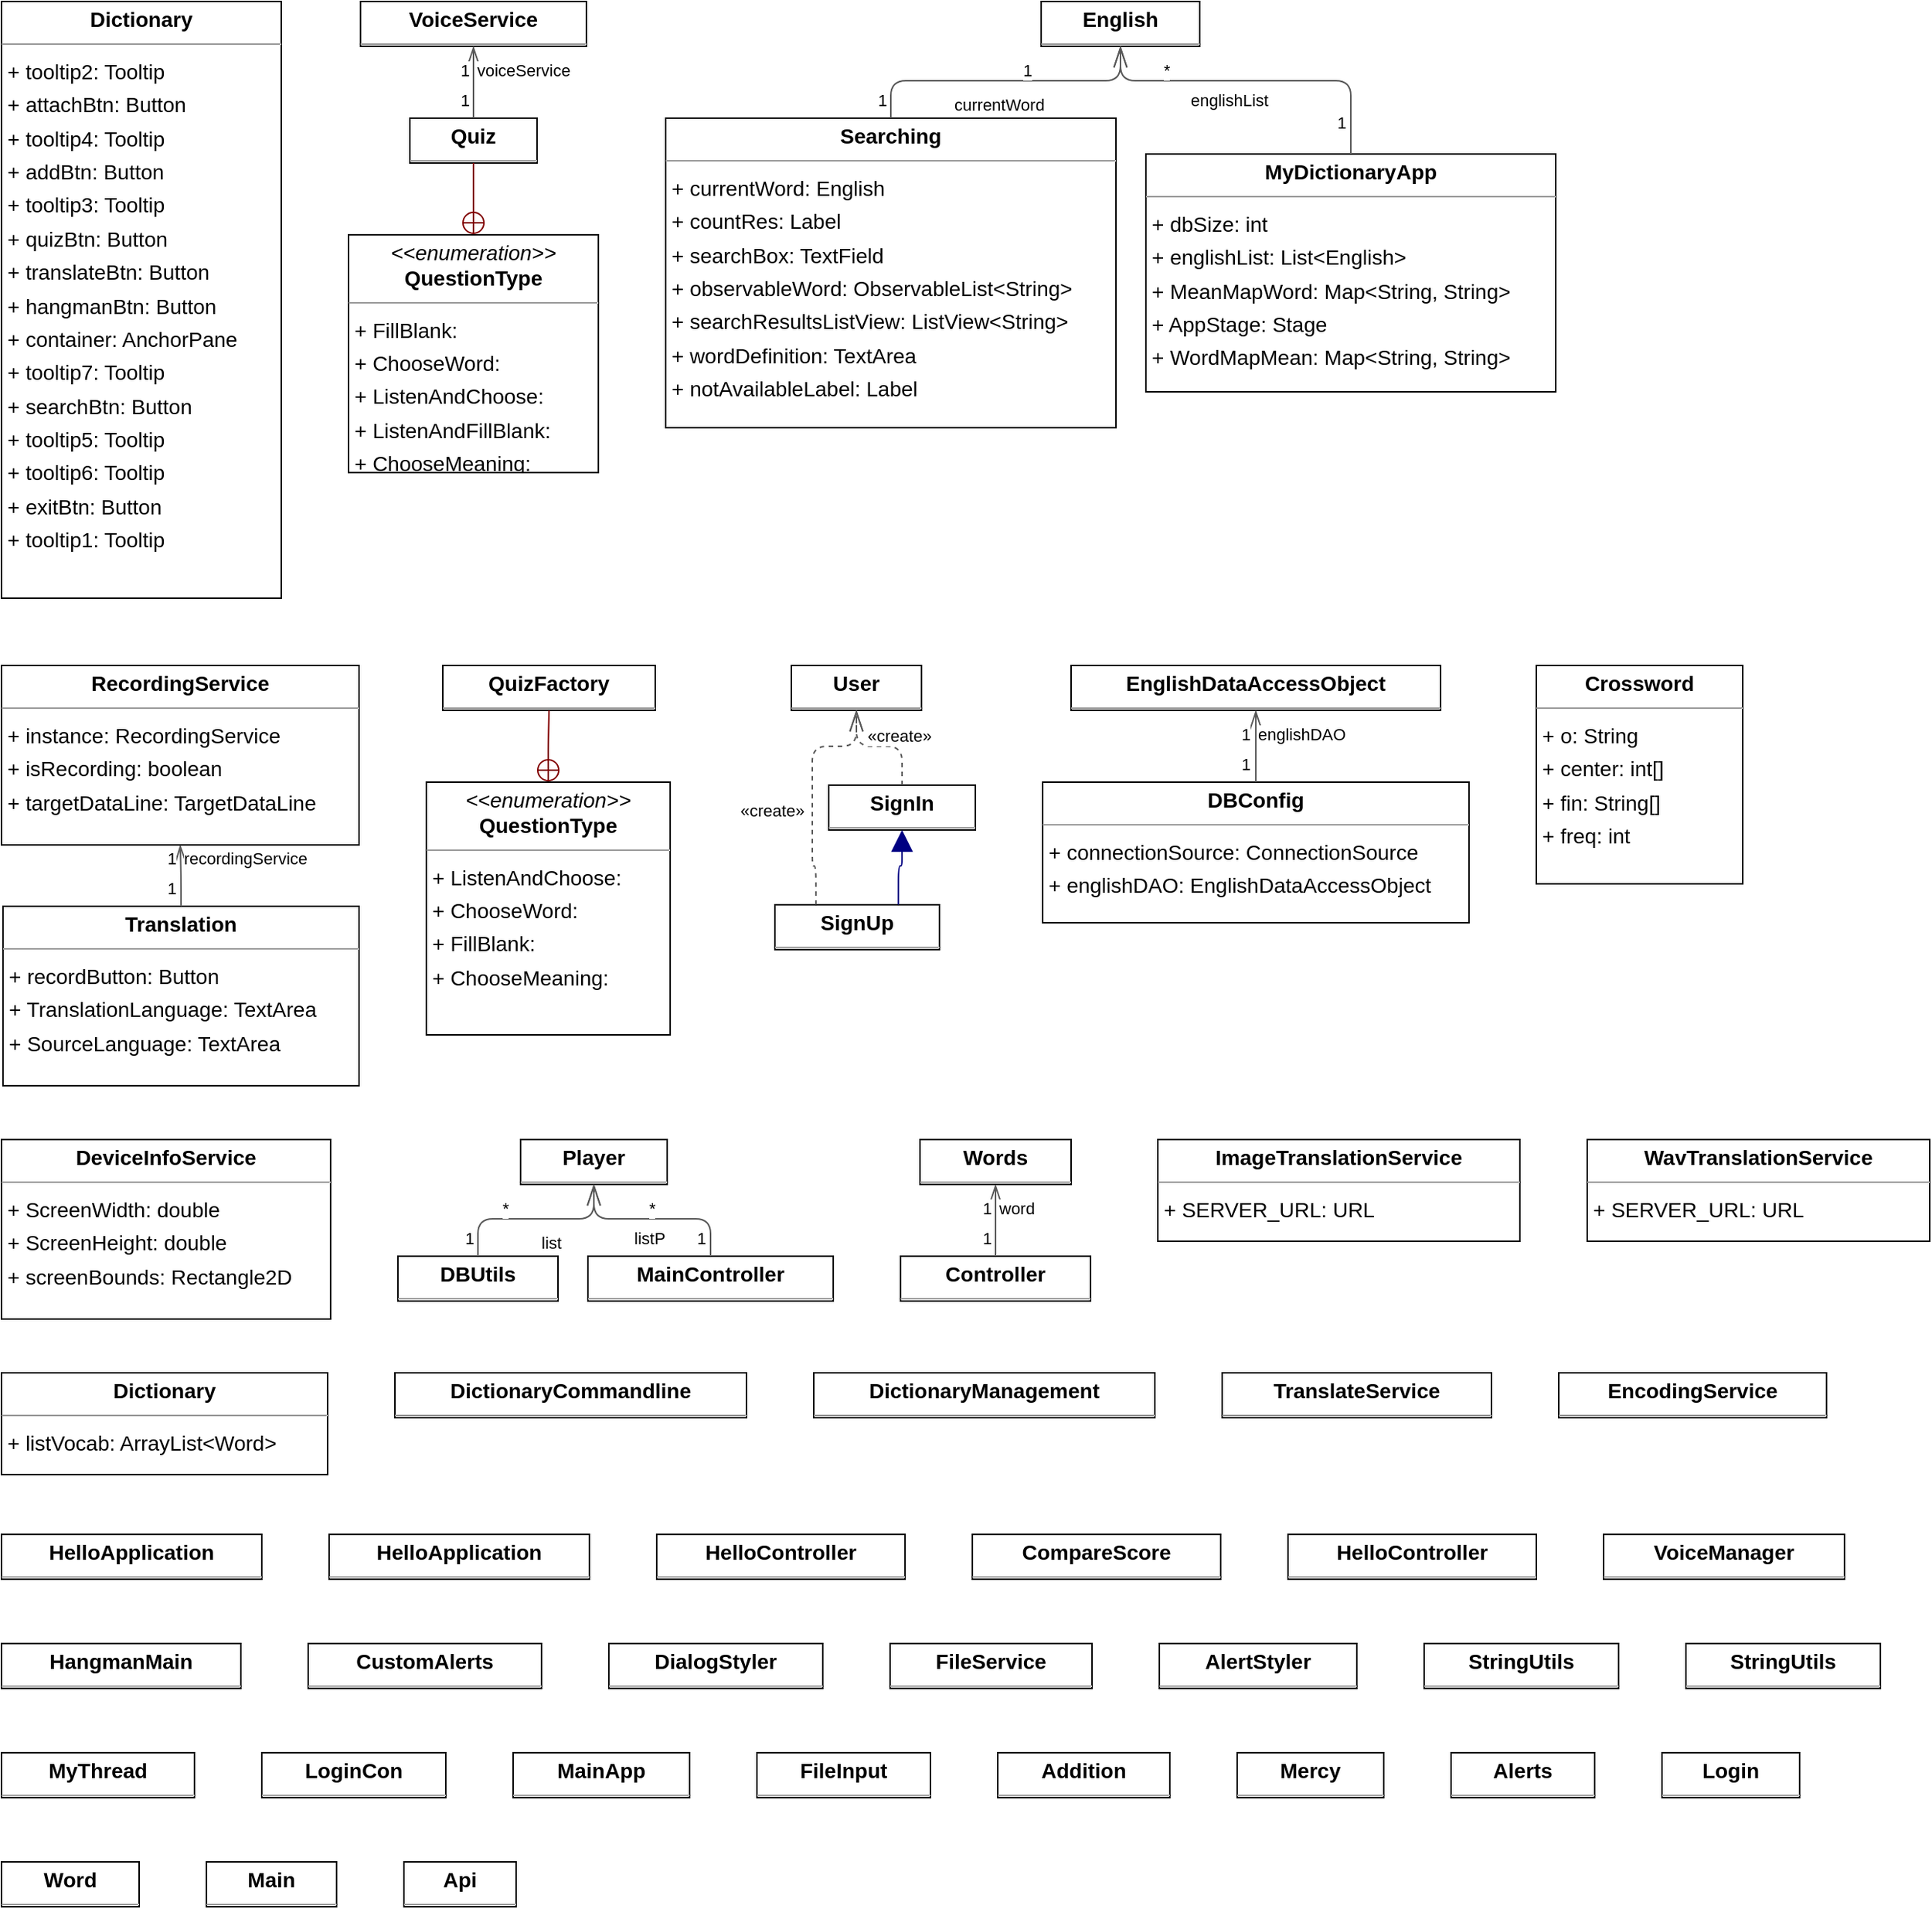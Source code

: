 <mxGraphModel dx="0" dy="0" grid="1" gridSize="10" guides="1" tooltips="1" connect="1" arrows="1" fold="1" page="0" pageScale="1" background="none" math="0" shadow="0">
  <root>
    <mxCell id="0" />
    <mxCell id="1" parent="0" />
    <mxCell id="node48" parent="1" vertex="1" value="&lt;p style=&quot;margin:0px;margin-top:4px;text-align:center;&quot;&gt;&lt;b&gt;Addition&lt;/b&gt;&lt;/p&gt;&lt;hr size=&quot;1&quot;/&gt;" style="verticalAlign=top;align=left;overflow=fill;fontSize=14;fontFamily=Helvetica;html=1;rounded=0;shadow=0;comic=0;labelBackgroundColor=none;strokeWidth=1;">
      <mxGeometry x="542" y="925" width="115" height="30" as="geometry" />
    </mxCell>
    <mxCell id="node6" parent="1" vertex="1" value="&lt;p style=&quot;margin:0px;margin-top:4px;text-align:center;&quot;&gt;&lt;b&gt;AlertStyler&lt;/b&gt;&lt;/p&gt;&lt;hr size=&quot;1&quot;/&gt;" style="verticalAlign=top;align=left;overflow=fill;fontSize=14;fontFamily=Helvetica;html=1;rounded=0;shadow=0;comic=0;labelBackgroundColor=none;strokeWidth=1;">
      <mxGeometry x="650" y="852" width="132" height="30" as="geometry" />
    </mxCell>
    <mxCell id="node15" parent="1" vertex="1" value="&lt;p style=&quot;margin:0px;margin-top:4px;text-align:center;&quot;&gt;&lt;b&gt;Alerts&lt;/b&gt;&lt;/p&gt;&lt;hr size=&quot;1&quot;/&gt;" style="verticalAlign=top;align=left;overflow=fill;fontSize=14;fontFamily=Helvetica;html=1;rounded=0;shadow=0;comic=0;labelBackgroundColor=none;strokeWidth=1;">
      <mxGeometry x="845" y="925" width="96" height="30" as="geometry" />
    </mxCell>
    <mxCell id="node16" parent="1" vertex="1" value="&lt;p style=&quot;margin:0px;margin-top:4px;text-align:center;&quot;&gt;&lt;b&gt;Api&lt;/b&gt;&lt;/p&gt;&lt;hr size=&quot;1&quot;/&gt;" style="verticalAlign=top;align=left;overflow=fill;fontSize=14;fontFamily=Helvetica;html=1;rounded=0;shadow=0;comic=0;labelBackgroundColor=none;strokeWidth=1;">
      <mxGeometry x="145" y="998" width="75" height="30" as="geometry" />
    </mxCell>
    <mxCell id="node9" parent="1" vertex="1" value="&lt;p style=&quot;margin:0px;margin-top:4px;text-align:center;&quot;&gt;&lt;b&gt;CompareScore&lt;/b&gt;&lt;/p&gt;&lt;hr size=&quot;1&quot;/&gt;" style="verticalAlign=top;align=left;overflow=fill;fontSize=14;fontFamily=Helvetica;html=1;rounded=0;shadow=0;comic=0;labelBackgroundColor=none;strokeWidth=1;">
      <mxGeometry x="525" y="779" width="166" height="30" as="geometry" />
    </mxCell>
    <mxCell id="node39" parent="1" vertex="1" value="&lt;p style=&quot;margin:0px;margin-top:4px;text-align:center;&quot;&gt;&lt;b&gt;Controller&lt;/b&gt;&lt;/p&gt;&lt;hr size=&quot;1&quot;/&gt;" style="verticalAlign=top;align=left;overflow=fill;fontSize=14;fontFamily=Helvetica;html=1;rounded=0;shadow=0;comic=0;labelBackgroundColor=none;strokeWidth=1;">
      <mxGeometry x="477" y="593" width="127" height="30" as="geometry" />
    </mxCell>
    <mxCell id="node41" parent="1" vertex="1" value="&lt;p style=&quot;margin:0px;margin-top:4px;text-align:center;&quot;&gt;&lt;b&gt;Crossword&lt;/b&gt;&lt;/p&gt;&lt;hr size=&quot;1&quot;/&gt;&lt;p style=&quot;margin:0 0 0 4px;line-height:1.6;&quot;&gt;+ o: String&lt;br/&gt;+ center: int[]&lt;br/&gt;+ fin: String[]&lt;br/&gt;+ freq: int&lt;/p&gt;" style="verticalAlign=top;align=left;overflow=fill;fontSize=14;fontFamily=Helvetica;html=1;rounded=0;shadow=0;comic=0;labelBackgroundColor=none;strokeWidth=1;">
      <mxGeometry x="902" y="198" width="138" height="146" as="geometry" />
    </mxCell>
    <mxCell id="node11" parent="1" vertex="1" value="&lt;p style=&quot;margin:0px;margin-top:4px;text-align:center;&quot;&gt;&lt;b&gt;CustomAlerts&lt;/b&gt;&lt;/p&gt;&lt;hr size=&quot;1&quot;/&gt;" style="verticalAlign=top;align=left;overflow=fill;fontSize=14;fontFamily=Helvetica;html=1;rounded=0;shadow=0;comic=0;labelBackgroundColor=none;strokeWidth=1;">
      <mxGeometry x="81" y="852" width="156" height="30" as="geometry" />
    </mxCell>
    <mxCell id="node50" parent="1" vertex="1" value="&lt;p style=&quot;margin:0px;margin-top:4px;text-align:center;&quot;&gt;&lt;b&gt;DBConfig&lt;/b&gt;&lt;/p&gt;&lt;hr size=&quot;1&quot;/&gt;&lt;p style=&quot;margin:0 0 0 4px;line-height:1.6;&quot;&gt;+ connectionSource: ConnectionSource&lt;br/&gt;+ englishDAO: EnglishDataAccessObject&lt;/p&gt;" style="verticalAlign=top;align=left;overflow=fill;fontSize=14;fontFamily=Helvetica;html=1;rounded=0;shadow=0;comic=0;labelBackgroundColor=none;strokeWidth=1;">
      <mxGeometry x="572" y="276" width="285" height="94" as="geometry" />
    </mxCell>
    <mxCell id="node35" parent="1" vertex="1" value="&lt;p style=&quot;margin:0px;margin-top:4px;text-align:center;&quot;&gt;&lt;b&gt;DBUtils&lt;/b&gt;&lt;/p&gt;&lt;hr size=&quot;1&quot;/&gt;" style="verticalAlign=top;align=left;overflow=fill;fontSize=14;fontFamily=Helvetica;html=1;rounded=0;shadow=0;comic=0;labelBackgroundColor=none;strokeWidth=1;">
      <mxGeometry x="141" y="593" width="107" height="30" as="geometry" />
    </mxCell>
    <mxCell id="node14" parent="1" vertex="1" value="&lt;p style=&quot;margin:0px;margin-top:4px;text-align:center;&quot;&gt;&lt;b&gt;DeviceInfoService&lt;/b&gt;&lt;/p&gt;&lt;hr size=&quot;1&quot;/&gt;&lt;p style=&quot;margin:0 0 0 4px;line-height:1.6;&quot;&gt;+ ScreenWidth: double&lt;br/&gt;+ ScreenHeight: double&lt;br/&gt;+ screenBounds: Rectangle2D&lt;/p&gt;" style="verticalAlign=top;align=left;overflow=fill;fontSize=14;fontFamily=Helvetica;html=1;rounded=0;shadow=0;comic=0;labelBackgroundColor=none;strokeWidth=1;">
      <mxGeometry x="-124" y="515" width="220" height="120" as="geometry" />
    </mxCell>
    <mxCell id="node43" parent="1" vertex="1" value="&lt;p style=&quot;margin:0px;margin-top:4px;text-align:center;&quot;&gt;&lt;b&gt;DialogStyler&lt;/b&gt;&lt;/p&gt;&lt;hr size=&quot;1&quot;/&gt;" style="verticalAlign=top;align=left;overflow=fill;fontSize=14;fontFamily=Helvetica;html=1;rounded=0;shadow=0;comic=0;labelBackgroundColor=none;strokeWidth=1;">
      <mxGeometry x="282" y="852" width="143" height="30" as="geometry" />
    </mxCell>
    <mxCell id="node18" parent="1" vertex="1" value="&lt;p style=&quot;margin:0px;margin-top:4px;text-align:center;&quot;&gt;&lt;b&gt;Dictionary&lt;/b&gt;&lt;/p&gt;&lt;hr size=&quot;1&quot;/&gt;&lt;p style=&quot;margin:0 0 0 4px;line-height:1.6;&quot;&gt;+ tooltip2: Tooltip&lt;br/&gt;+ attachBtn: Button&lt;br/&gt;+ tooltip4: Tooltip&lt;br/&gt;+ addBtn: Button&lt;br/&gt;+ tooltip3: Tooltip&lt;br/&gt;+ quizBtn: Button&lt;br/&gt;+ translateBtn: Button&lt;br/&gt;+ hangmanBtn: Button&lt;br/&gt;+ container: AnchorPane&lt;br/&gt;+ tooltip7: Tooltip&lt;br/&gt;+ searchBtn: Button&lt;br/&gt;+ tooltip5: Tooltip&lt;br/&gt;+ tooltip6: Tooltip&lt;br/&gt;+ exitBtn: Button&lt;br/&gt;+ tooltip1: Tooltip&lt;/p&gt;" style="verticalAlign=top;align=left;overflow=fill;fontSize=14;fontFamily=Helvetica;html=1;rounded=0;shadow=0;comic=0;labelBackgroundColor=none;strokeWidth=1;">
      <mxGeometry x="-124" y="-246" width="187" height="399" as="geometry" />
    </mxCell>
    <mxCell id="node45" parent="1" vertex="1" value="&lt;p style=&quot;margin:0px;margin-top:4px;text-align:center;&quot;&gt;&lt;b&gt;Dictionary&lt;/b&gt;&lt;/p&gt;&lt;hr size=&quot;1&quot;/&gt;&lt;p style=&quot;margin:0 0 0 4px;line-height:1.6;&quot;&gt;+ listVocab: ArrayList&amp;lt;Word&amp;gt;&lt;/p&gt;" style="verticalAlign=top;align=left;overflow=fill;fontSize=14;fontFamily=Helvetica;html=1;rounded=0;shadow=0;comic=0;labelBackgroundColor=none;strokeWidth=1;">
      <mxGeometry x="-124" y="671" width="218" height="68" as="geometry" />
    </mxCell>
    <mxCell id="node37" parent="1" vertex="1" value="&lt;p style=&quot;margin:0px;margin-top:4px;text-align:center;&quot;&gt;&lt;b&gt;DictionaryCommandline&lt;/b&gt;&lt;/p&gt;&lt;hr size=&quot;1&quot;/&gt;" style="verticalAlign=top;align=left;overflow=fill;fontSize=14;fontFamily=Helvetica;html=1;rounded=0;shadow=0;comic=0;labelBackgroundColor=none;strokeWidth=1;">
      <mxGeometry x="139" y="671" width="235" height="30" as="geometry" />
    </mxCell>
    <mxCell id="node47" parent="1" vertex="1" value="&lt;p style=&quot;margin:0px;margin-top:4px;text-align:center;&quot;&gt;&lt;b&gt;DictionaryManagement&lt;/b&gt;&lt;/p&gt;&lt;hr size=&quot;1&quot;/&gt;" style="verticalAlign=top;align=left;overflow=fill;fontSize=14;fontFamily=Helvetica;html=1;rounded=0;shadow=0;comic=0;labelBackgroundColor=none;strokeWidth=1;">
      <mxGeometry x="419" y="671" width="228" height="30" as="geometry" />
    </mxCell>
    <mxCell id="node34" parent="1" vertex="1" value="&lt;p style=&quot;margin:0px;margin-top:4px;text-align:center;&quot;&gt;&lt;b&gt;EncodingService&lt;/b&gt;&lt;/p&gt;&lt;hr size=&quot;1&quot;/&gt;" style="verticalAlign=top;align=left;overflow=fill;fontSize=14;fontFamily=Helvetica;html=1;rounded=0;shadow=0;comic=0;labelBackgroundColor=none;strokeWidth=1;">
      <mxGeometry x="917" y="671" width="179" height="30" as="geometry" />
    </mxCell>
    <mxCell id="node10" parent="1" vertex="1" value="&lt;p style=&quot;margin:0px;margin-top:4px;text-align:center;&quot;&gt;&lt;b&gt;English&lt;/b&gt;&lt;/p&gt;&lt;hr size=&quot;1&quot;/&gt;" style="verticalAlign=top;align=left;overflow=fill;fontSize=14;fontFamily=Helvetica;html=1;rounded=0;shadow=0;comic=0;labelBackgroundColor=none;strokeWidth=1;">
      <mxGeometry x="571" y="-246" width="106" height="30" as="geometry" />
    </mxCell>
    <mxCell id="node44" parent="1" vertex="1" value="&lt;p style=&quot;margin:0px;margin-top:4px;text-align:center;&quot;&gt;&lt;b&gt;EnglishDataAccessObject&lt;/b&gt;&lt;/p&gt;&lt;hr size=&quot;1&quot;/&gt;" style="verticalAlign=top;align=left;overflow=fill;fontSize=14;fontFamily=Helvetica;html=1;rounded=0;shadow=0;comic=0;labelBackgroundColor=none;strokeWidth=1;">
      <mxGeometry x="591" y="198" width="247" height="30" as="geometry" />
    </mxCell>
    <mxCell id="node13" parent="1" vertex="1" value="&lt;p style=&quot;margin:0px;margin-top:4px;text-align:center;&quot;&gt;&lt;b&gt;FileInput&lt;/b&gt;&lt;/p&gt;&lt;hr size=&quot;1&quot;/&gt;" style="verticalAlign=top;align=left;overflow=fill;fontSize=14;fontFamily=Helvetica;html=1;rounded=0;shadow=0;comic=0;labelBackgroundColor=none;strokeWidth=1;">
      <mxGeometry x="381" y="925" width="116" height="30" as="geometry" />
    </mxCell>
    <mxCell id="node29" parent="1" vertex="1" value="&lt;p style=&quot;margin:0px;margin-top:4px;text-align:center;&quot;&gt;&lt;b&gt;FileService&lt;/b&gt;&lt;/p&gt;&lt;hr size=&quot;1&quot;/&gt;" style="verticalAlign=top;align=left;overflow=fill;fontSize=14;fontFamily=Helvetica;html=1;rounded=0;shadow=0;comic=0;labelBackgroundColor=none;strokeWidth=1;">
      <mxGeometry x="470" y="852" width="135" height="30" as="geometry" />
    </mxCell>
    <mxCell id="node24" parent="1" vertex="1" value="&lt;p style=&quot;margin:0px;margin-top:4px;text-align:center;&quot;&gt;&lt;b&gt;HangmanMain&lt;/b&gt;&lt;/p&gt;&lt;hr size=&quot;1&quot;/&gt;" style="verticalAlign=top;align=left;overflow=fill;fontSize=14;fontFamily=Helvetica;html=1;rounded=0;shadow=0;comic=0;labelBackgroundColor=none;strokeWidth=1;">
      <mxGeometry x="-124" y="852" width="160" height="30" as="geometry" />
    </mxCell>
    <mxCell id="node1" parent="1" vertex="1" value="&lt;p style=&quot;margin:0px;margin-top:4px;text-align:center;&quot;&gt;&lt;b&gt;HelloApplication&lt;/b&gt;&lt;/p&gt;&lt;hr size=&quot;1&quot;/&gt;" style="verticalAlign=top;align=left;overflow=fill;fontSize=14;fontFamily=Helvetica;html=1;rounded=0;shadow=0;comic=0;labelBackgroundColor=none;strokeWidth=1;">
      <mxGeometry x="-124" y="779" width="174" height="30" as="geometry" />
    </mxCell>
    <mxCell id="node26" parent="1" vertex="1" value="&lt;p style=&quot;margin:0px;margin-top:4px;text-align:center;&quot;&gt;&lt;b&gt;HelloApplication&lt;/b&gt;&lt;/p&gt;&lt;hr size=&quot;1&quot;/&gt;" style="verticalAlign=top;align=left;overflow=fill;fontSize=14;fontFamily=Helvetica;html=1;rounded=0;shadow=0;comic=0;labelBackgroundColor=none;strokeWidth=1;">
      <mxGeometry x="95" y="779" width="174" height="30" as="geometry" />
    </mxCell>
    <mxCell id="node7" parent="1" vertex="1" value="&lt;p style=&quot;margin:0px;margin-top:4px;text-align:center;&quot;&gt;&lt;b&gt;HelloController&lt;/b&gt;&lt;/p&gt;&lt;hr size=&quot;1&quot;/&gt;" style="verticalAlign=top;align=left;overflow=fill;fontSize=14;fontFamily=Helvetica;html=1;rounded=0;shadow=0;comic=0;labelBackgroundColor=none;strokeWidth=1;">
      <mxGeometry x="314" y="779" width="166" height="30" as="geometry" />
    </mxCell>
    <mxCell id="node27" parent="1" vertex="1" value="&lt;p style=&quot;margin:0px;margin-top:4px;text-align:center;&quot;&gt;&lt;b&gt;HelloController&lt;/b&gt;&lt;/p&gt;&lt;hr size=&quot;1&quot;/&gt;" style="verticalAlign=top;align=left;overflow=fill;fontSize=14;fontFamily=Helvetica;html=1;rounded=0;shadow=0;comic=0;labelBackgroundColor=none;strokeWidth=1;">
      <mxGeometry x="736" y="779" width="166" height="30" as="geometry" />
    </mxCell>
    <mxCell id="node38" parent="1" vertex="1" value="&lt;p style=&quot;margin:0px;margin-top:4px;text-align:center;&quot;&gt;&lt;b&gt;ImageTranslationService&lt;/b&gt;&lt;/p&gt;&lt;hr size=&quot;1&quot;/&gt;&lt;p style=&quot;margin:0 0 0 4px;line-height:1.6;&quot;&gt;+ SERVER_URL: URL&lt;/p&gt;" style="verticalAlign=top;align=left;overflow=fill;fontSize=14;fontFamily=Helvetica;html=1;rounded=0;shadow=0;comic=0;labelBackgroundColor=none;strokeWidth=1;">
      <mxGeometry x="649" y="515" width="242" height="68" as="geometry" />
    </mxCell>
    <mxCell id="node0" parent="1" vertex="1" value="&lt;p style=&quot;margin:0px;margin-top:4px;text-align:center;&quot;&gt;&lt;b&gt;Login&lt;/b&gt;&lt;/p&gt;&lt;hr size=&quot;1&quot;/&gt;" style="verticalAlign=top;align=left;overflow=fill;fontSize=14;fontFamily=Helvetica;html=1;rounded=0;shadow=0;comic=0;labelBackgroundColor=none;strokeWidth=1;">
      <mxGeometry x="986" y="925" width="92" height="30" as="geometry" />
    </mxCell>
    <mxCell id="node40" parent="1" vertex="1" value="&lt;p style=&quot;margin:0px;margin-top:4px;text-align:center;&quot;&gt;&lt;b&gt;LoginCon&lt;/b&gt;&lt;/p&gt;&lt;hr size=&quot;1&quot;/&gt;" style="verticalAlign=top;align=left;overflow=fill;fontSize=14;fontFamily=Helvetica;html=1;rounded=0;shadow=0;comic=0;labelBackgroundColor=none;strokeWidth=1;">
      <mxGeometry x="50" y="925" width="123" height="30" as="geometry" />
    </mxCell>
    <mxCell id="node22" parent="1" vertex="1" value="&lt;p style=&quot;margin:0px;margin-top:4px;text-align:center;&quot;&gt;&lt;b&gt;Main&lt;/b&gt;&lt;/p&gt;&lt;hr size=&quot;1&quot;/&gt;" style="verticalAlign=top;align=left;overflow=fill;fontSize=14;fontFamily=Helvetica;html=1;rounded=0;shadow=0;comic=0;labelBackgroundColor=none;strokeWidth=1;">
      <mxGeometry x="13" y="998" width="87" height="30" as="geometry" />
    </mxCell>
    <mxCell id="node5" parent="1" vertex="1" value="&lt;p style=&quot;margin:0px;margin-top:4px;text-align:center;&quot;&gt;&lt;b&gt;MainApp&lt;/b&gt;&lt;/p&gt;&lt;hr size=&quot;1&quot;/&gt;" style="verticalAlign=top;align=left;overflow=fill;fontSize=14;fontFamily=Helvetica;html=1;rounded=0;shadow=0;comic=0;labelBackgroundColor=none;strokeWidth=1;">
      <mxGeometry x="218" y="925" width="118" height="30" as="geometry" />
    </mxCell>
    <mxCell id="node46" parent="1" vertex="1" value="&lt;p style=&quot;margin:0px;margin-top:4px;text-align:center;&quot;&gt;&lt;b&gt;MainController&lt;/b&gt;&lt;/p&gt;&lt;hr size=&quot;1&quot;/&gt;" style="verticalAlign=top;align=left;overflow=fill;fontSize=14;fontFamily=Helvetica;html=1;rounded=0;shadow=0;comic=0;labelBackgroundColor=none;strokeWidth=1;">
      <mxGeometry x="268" y="593" width="164" height="30" as="geometry" />
    </mxCell>
    <mxCell id="node32" parent="1" vertex="1" value="&lt;p style=&quot;margin:0px;margin-top:4px;text-align:center;&quot;&gt;&lt;b&gt;Mercy&lt;/b&gt;&lt;/p&gt;&lt;hr size=&quot;1&quot;/&gt;" style="verticalAlign=top;align=left;overflow=fill;fontSize=14;fontFamily=Helvetica;html=1;rounded=0;shadow=0;comic=0;labelBackgroundColor=none;strokeWidth=1;">
      <mxGeometry x="702" y="925" width="98" height="30" as="geometry" />
    </mxCell>
    <mxCell id="node8" parent="1" vertex="1" value="&lt;p style=&quot;margin:0px;margin-top:4px;text-align:center;&quot;&gt;&lt;b&gt;MyDictionaryApp&lt;/b&gt;&lt;/p&gt;&lt;hr size=&quot;1&quot;/&gt;&lt;p style=&quot;margin:0 0 0 4px;line-height:1.6;&quot;&gt;+ dbSize: int&lt;br/&gt;+ englishList: List&amp;lt;English&amp;gt;&lt;br/&gt;+ MeanMapWord: Map&amp;lt;String, String&amp;gt;&lt;br/&gt;+ AppStage: Stage&lt;br/&gt;+ WordMapMean: Map&amp;lt;String, String&amp;gt;&lt;/p&gt;" style="verticalAlign=top;align=left;overflow=fill;fontSize=14;fontFamily=Helvetica;html=1;rounded=0;shadow=0;comic=0;labelBackgroundColor=none;strokeWidth=1;">
      <mxGeometry x="641" y="-144" width="274" height="159" as="geometry" />
    </mxCell>
    <mxCell id="node19" parent="1" vertex="1" value="&lt;p style=&quot;margin:0px;margin-top:4px;text-align:center;&quot;&gt;&lt;b&gt;MyThread&lt;/b&gt;&lt;/p&gt;&lt;hr size=&quot;1&quot;/&gt;" style="verticalAlign=top;align=left;overflow=fill;fontSize=14;fontFamily=Helvetica;html=1;rounded=0;shadow=0;comic=0;labelBackgroundColor=none;strokeWidth=1;">
      <mxGeometry x="-124" y="925" width="129" height="30" as="geometry" />
    </mxCell>
    <mxCell id="node25" parent="1" vertex="1" value="&lt;p style=&quot;margin:0px;margin-top:4px;text-align:center;&quot;&gt;&lt;b&gt;Player&lt;/b&gt;&lt;/p&gt;&lt;hr size=&quot;1&quot;/&gt;" style="verticalAlign=top;align=left;overflow=fill;fontSize=14;fontFamily=Helvetica;html=1;rounded=0;shadow=0;comic=0;labelBackgroundColor=none;strokeWidth=1;">
      <mxGeometry x="223" y="515" width="98" height="30" as="geometry" />
    </mxCell>
    <mxCell id="node51" parent="1" vertex="1" value="&lt;p style=&quot;margin:0px;margin-top:4px;text-align:center;&quot;&gt;&lt;i&gt;&amp;lt;&amp;lt;enumeration&amp;gt;&amp;gt;&lt;/i&gt;&lt;br/&gt;&lt;b&gt;QuestionType&lt;/b&gt;&lt;/p&gt;&lt;hr size=&quot;1&quot;/&gt;&lt;p style=&quot;margin:0 0 0 4px;line-height:1.6;&quot;&gt;+ FillBlank: &lt;br/&gt;+ ChooseWord: &lt;br/&gt;+ ListenAndChoose: &lt;br/&gt;+ ListenAndFillBlank: &lt;br/&gt;+ ChooseMeaning: &lt;/p&gt;" style="verticalAlign=top;align=left;overflow=fill;fontSize=14;fontFamily=Helvetica;html=1;rounded=0;shadow=0;comic=0;labelBackgroundColor=none;strokeWidth=1;">
      <mxGeometry x="108" y="-90" width="167" height="159" as="geometry" />
    </mxCell>
    <mxCell id="node52" parent="1" vertex="1" value="&lt;p style=&quot;margin:0px;margin-top:4px;text-align:center;&quot;&gt;&lt;i&gt;&amp;lt;&amp;lt;enumeration&amp;gt;&amp;gt;&lt;/i&gt;&lt;br/&gt;&lt;b&gt;QuestionType&lt;/b&gt;&lt;/p&gt;&lt;hr size=&quot;1&quot;/&gt;&lt;p style=&quot;margin:0 0 0 4px;line-height:1.6;&quot;&gt;+ ListenAndChoose: &lt;br/&gt;+ ChooseWord: &lt;br/&gt;+ FillBlank: &lt;br/&gt;+ ChooseMeaning: &lt;/p&gt;" style="verticalAlign=top;align=left;overflow=fill;fontSize=14;fontFamily=Helvetica;html=1;rounded=0;shadow=0;comic=0;labelBackgroundColor=none;strokeWidth=1;">
      <mxGeometry x="160" y="276" width="163" height="169" as="geometry" />
    </mxCell>
    <mxCell id="node49" parent="1" vertex="1" value="&lt;p style=&quot;margin:0px;margin-top:4px;text-align:center;&quot;&gt;&lt;b&gt;Quiz&lt;/b&gt;&lt;/p&gt;&lt;hr size=&quot;1&quot;/&gt;" style="verticalAlign=top;align=left;overflow=fill;fontSize=14;fontFamily=Helvetica;html=1;rounded=0;shadow=0;comic=0;labelBackgroundColor=none;strokeWidth=1;">
      <mxGeometry x="149" y="-168" width="85" height="30" as="geometry" />
    </mxCell>
    <mxCell id="node53" parent="1" vertex="1" value="&lt;p style=&quot;margin:0px;margin-top:4px;text-align:center;&quot;&gt;&lt;b&gt;QuizFactory&lt;/b&gt;&lt;/p&gt;&lt;hr size=&quot;1&quot;/&gt;" style="verticalAlign=top;align=left;overflow=fill;fontSize=14;fontFamily=Helvetica;html=1;rounded=0;shadow=0;comic=0;labelBackgroundColor=none;strokeWidth=1;">
      <mxGeometry x="171" y="198" width="142" height="30" as="geometry" />
    </mxCell>
    <mxCell id="node3" parent="1" vertex="1" value="&lt;p style=&quot;margin:0px;margin-top:4px;text-align:center;&quot;&gt;&lt;b&gt;RecordingService&lt;/b&gt;&lt;/p&gt;&lt;hr size=&quot;1&quot;/&gt;&lt;p style=&quot;margin:0 0 0 4px;line-height:1.6;&quot;&gt;+ instance: RecordingService&lt;br/&gt;+ isRecording: boolean&lt;br/&gt;+ targetDataLine: TargetDataLine&lt;/p&gt;" style="verticalAlign=top;align=left;overflow=fill;fontSize=14;fontFamily=Helvetica;html=1;rounded=0;shadow=0;comic=0;labelBackgroundColor=none;strokeWidth=1;">
      <mxGeometry x="-124" y="198" width="239" height="120" as="geometry" />
    </mxCell>
    <mxCell id="node4" parent="1" vertex="1" value="&lt;p style=&quot;margin:0px;margin-top:4px;text-align:center;&quot;&gt;&lt;b&gt;Searching&lt;/b&gt;&lt;/p&gt;&lt;hr size=&quot;1&quot;/&gt;&lt;p style=&quot;margin:0 0 0 4px;line-height:1.6;&quot;&gt;+ currentWord: English&lt;br/&gt;+ countRes: Label&lt;br/&gt;+ searchBox: TextField&lt;br/&gt;+ observableWord: ObservableList&amp;lt;String&amp;gt;&lt;br/&gt;+ searchResultsListView: ListView&amp;lt;String&amp;gt;&lt;br/&gt;+ wordDefinition: TextArea&lt;br/&gt;+ notAvailableLabel: Label&lt;/p&gt;" style="verticalAlign=top;align=left;overflow=fill;fontSize=14;fontFamily=Helvetica;html=1;rounded=0;shadow=0;comic=0;labelBackgroundColor=none;strokeWidth=1;">
      <mxGeometry x="320" y="-168" width="301" height="207" as="geometry" />
    </mxCell>
    <mxCell id="node20" parent="1" vertex="1" value="&lt;p style=&quot;margin:0px;margin-top:4px;text-align:center;&quot;&gt;&lt;b&gt;SignIn&lt;/b&gt;&lt;/p&gt;&lt;hr size=&quot;1&quot;/&gt;" style="verticalAlign=top;align=left;overflow=fill;fontSize=14;fontFamily=Helvetica;html=1;rounded=0;shadow=0;comic=0;labelBackgroundColor=none;strokeWidth=1;">
      <mxGeometry x="429" y="278" width="98" height="30" as="geometry" />
    </mxCell>
    <mxCell id="node42" parent="1" vertex="1" value="&lt;p style=&quot;margin:0px;margin-top:4px;text-align:center;&quot;&gt;&lt;b&gt;SignUp&lt;/b&gt;&lt;/p&gt;&lt;hr size=&quot;1&quot;/&gt;" style="verticalAlign=top;align=left;overflow=fill;fontSize=14;fontFamily=Helvetica;html=1;rounded=0;shadow=0;comic=0;labelBackgroundColor=none;strokeWidth=1;">
      <mxGeometry x="393" y="358" width="110" height="30" as="geometry" />
    </mxCell>
    <mxCell id="node17" parent="1" vertex="1" value="&lt;p style=&quot;margin:0px;margin-top:4px;text-align:center;&quot;&gt;&lt;b&gt;StringUtils&lt;/b&gt;&lt;/p&gt;&lt;hr size=&quot;1&quot;/&gt;" style="verticalAlign=top;align=left;overflow=fill;fontSize=14;fontFamily=Helvetica;html=1;rounded=0;shadow=0;comic=0;labelBackgroundColor=none;strokeWidth=1;">
      <mxGeometry x="827" y="852" width="130" height="30" as="geometry" />
    </mxCell>
    <mxCell id="node21" parent="1" vertex="1" value="&lt;p style=&quot;margin:0px;margin-top:4px;text-align:center;&quot;&gt;&lt;b&gt;StringUtils&lt;/b&gt;&lt;/p&gt;&lt;hr size=&quot;1&quot;/&gt;" style="verticalAlign=top;align=left;overflow=fill;fontSize=14;fontFamily=Helvetica;html=1;rounded=0;shadow=0;comic=0;labelBackgroundColor=none;strokeWidth=1;">
      <mxGeometry x="1002" y="852" width="130" height="30" as="geometry" />
    </mxCell>
    <mxCell id="node12" parent="1" vertex="1" value="&lt;p style=&quot;margin:0px;margin-top:4px;text-align:center;&quot;&gt;&lt;b&gt;TranslateService&lt;/b&gt;&lt;/p&gt;&lt;hr size=&quot;1&quot;/&gt;" style="verticalAlign=top;align=left;overflow=fill;fontSize=14;fontFamily=Helvetica;html=1;rounded=0;shadow=0;comic=0;labelBackgroundColor=none;strokeWidth=1;">
      <mxGeometry x="692" y="671" width="180" height="30" as="geometry" />
    </mxCell>
    <mxCell id="node28" parent="1" vertex="1" value="&lt;p style=&quot;margin:0px;margin-top:4px;text-align:center;&quot;&gt;&lt;b&gt;Translation&lt;/b&gt;&lt;/p&gt;&lt;hr size=&quot;1&quot;/&gt;&lt;p style=&quot;margin:0 0 0 4px;line-height:1.6;&quot;&gt;+ recordButton: Button&lt;br/&gt;+ TranslationLanguage: TextArea&lt;br/&gt;+ SourceLanguage: TextArea&lt;/p&gt;" style="verticalAlign=top;align=left;overflow=fill;fontSize=14;fontFamily=Helvetica;html=1;rounded=0;shadow=0;comic=0;labelBackgroundColor=none;strokeWidth=1;">
      <mxGeometry x="-123" y="359" width="238" height="120" as="geometry" />
    </mxCell>
    <mxCell id="node23" parent="1" vertex="1" value="&lt;p style=&quot;margin:0px;margin-top:4px;text-align:center;&quot;&gt;&lt;b&gt;User&lt;/b&gt;&lt;/p&gt;&lt;hr size=&quot;1&quot;/&gt;" style="verticalAlign=top;align=left;overflow=fill;fontSize=14;fontFamily=Helvetica;html=1;rounded=0;shadow=0;comic=0;labelBackgroundColor=none;strokeWidth=1;">
      <mxGeometry x="404" y="198" width="87" height="30" as="geometry" />
    </mxCell>
    <mxCell id="node36" parent="1" vertex="1" value="&lt;p style=&quot;margin:0px;margin-top:4px;text-align:center;&quot;&gt;&lt;b&gt;VoiceManager&lt;/b&gt;&lt;/p&gt;&lt;hr size=&quot;1&quot;/&gt;" style="verticalAlign=top;align=left;overflow=fill;fontSize=14;fontFamily=Helvetica;html=1;rounded=0;shadow=0;comic=0;labelBackgroundColor=none;strokeWidth=1;">
      <mxGeometry x="947" y="779" width="161" height="30" as="geometry" />
    </mxCell>
    <mxCell id="node33" parent="1" vertex="1" value="&lt;p style=&quot;margin:0px;margin-top:4px;text-align:center;&quot;&gt;&lt;b&gt;VoiceService&lt;/b&gt;&lt;/p&gt;&lt;hr size=&quot;1&quot;/&gt;" style="verticalAlign=top;align=left;overflow=fill;fontSize=14;fontFamily=Helvetica;html=1;rounded=0;shadow=0;comic=0;labelBackgroundColor=none;strokeWidth=1;">
      <mxGeometry x="116" y="-246" width="151" height="30" as="geometry" />
    </mxCell>
    <mxCell id="node31" parent="1" vertex="1" value="&lt;p style=&quot;margin:0px;margin-top:4px;text-align:center;&quot;&gt;&lt;b&gt;WavTranslationService&lt;/b&gt;&lt;/p&gt;&lt;hr size=&quot;1&quot;/&gt;&lt;p style=&quot;margin:0 0 0 4px;line-height:1.6;&quot;&gt;+ SERVER_URL: URL&lt;/p&gt;" style="verticalAlign=top;align=left;overflow=fill;fontSize=14;fontFamily=Helvetica;html=1;rounded=0;shadow=0;comic=0;labelBackgroundColor=none;strokeWidth=1;">
      <mxGeometry x="936" y="515" width="229" height="68" as="geometry" />
    </mxCell>
    <mxCell id="node30" parent="1" vertex="1" value="&lt;p style=&quot;margin:0px;margin-top:4px;text-align:center;&quot;&gt;&lt;b&gt;Word&lt;/b&gt;&lt;/p&gt;&lt;hr size=&quot;1&quot;/&gt;" style="verticalAlign=top;align=left;overflow=fill;fontSize=14;fontFamily=Helvetica;html=1;rounded=0;shadow=0;comic=0;labelBackgroundColor=none;strokeWidth=1;">
      <mxGeometry x="-124" y="998" width="92" height="30" as="geometry" />
    </mxCell>
    <mxCell id="node2" parent="1" vertex="1" value="&lt;p style=&quot;margin:0px;margin-top:4px;text-align:center;&quot;&gt;&lt;b&gt;Words&lt;/b&gt;&lt;/p&gt;&lt;hr size=&quot;1&quot;/&gt;" style="verticalAlign=top;align=left;overflow=fill;fontSize=14;fontFamily=Helvetica;html=1;rounded=0;shadow=0;comic=0;labelBackgroundColor=none;strokeWidth=1;">
      <mxGeometry x="490" y="515" width="101" height="30" as="geometry" />
    </mxCell>
    <mxCell id="edge5" edge="1" value="" parent="1" source="node39" target="node2" style="html=1;rounded=1;edgeStyle=orthogonalEdgeStyle;dashed=0;startArrow=diamondThinstartSize=12;endArrow=openThin;endSize=12;strokeColor=#595959;exitX=0.500;exitY=0.002;exitDx=0;exitDy=0;entryX=0.500;entryY=1.002;entryDx=0;entryDy=0;">
      <mxGeometry width="50" height="50" relative="1" as="geometry">
        <Array as="points" />
      </mxGeometry>
    </mxCell>
    <mxCell id="label30" parent="edge5" vertex="1" connectable="0" value="1" style="edgeLabel;resizable=0;html=1;align=left;verticalAlign=top;strokeColor=default;">
      <mxGeometry x="530" y="568" as="geometry" />
    </mxCell>
    <mxCell id="label34" parent="edge5" vertex="1" connectable="0" value="1" style="edgeLabel;resizable=0;html=1;align=left;verticalAlign=top;strokeColor=default;">
      <mxGeometry x="530" y="548" as="geometry" />
    </mxCell>
    <mxCell id="label35" parent="edge5" vertex="1" connectable="0" value="word" style="edgeLabel;resizable=0;html=1;align=left;verticalAlign=top;strokeColor=default;">
      <mxGeometry x="541" y="548" as="geometry" />
    </mxCell>
    <mxCell id="edge1" edge="1" value="" parent="1" source="node50" target="node44" style="html=1;rounded=1;edgeStyle=orthogonalEdgeStyle;dashed=0;startArrow=diamondThinstartSize=12;endArrow=openThin;endSize=12;strokeColor=#595959;exitX=0.500;exitY=0.001;exitDx=0;exitDy=0;entryX=0.500;entryY=1.002;entryDx=0;entryDy=0;">
      <mxGeometry width="50" height="50" relative="1" as="geometry">
        <Array as="points" />
      </mxGeometry>
    </mxCell>
    <mxCell id="label6" parent="edge1" vertex="1" connectable="0" value="1" style="edgeLabel;resizable=0;html=1;align=left;verticalAlign=top;strokeColor=default;">
      <mxGeometry x="703" y="251" as="geometry" />
    </mxCell>
    <mxCell id="label10" parent="edge1" vertex="1" connectable="0" value="1" style="edgeLabel;resizable=0;html=1;align=left;verticalAlign=top;strokeColor=default;">
      <mxGeometry x="703" y="231" as="geometry" />
    </mxCell>
    <mxCell id="label11" parent="edge1" vertex="1" connectable="0" value="englishDAO" style="edgeLabel;resizable=0;html=1;align=left;verticalAlign=top;strokeColor=default;">
      <mxGeometry x="714" y="231" as="geometry" />
    </mxCell>
    <mxCell id="edge4" edge="1" value="" parent="1" source="node35" target="node25" style="html=1;rounded=1;edgeStyle=orthogonalEdgeStyle;dashed=0;startArrow=diamondThinstartSize=12;endArrow=openThin;endSize=12;strokeColor=#595959;exitX=0.500;exitY=0.002;exitDx=0;exitDy=0;entryX=0.500;entryY=1.002;entryDx=0;entryDy=0;">
      <mxGeometry width="50" height="50" relative="1" as="geometry">
        <Array as="points">
          <mxPoint x="195" y="568" />
          <mxPoint x="272" y="568" />
        </Array>
      </mxGeometry>
    </mxCell>
    <mxCell id="label24" parent="edge4" vertex="1" connectable="0" value="1" style="edgeLabel;resizable=0;html=1;align=left;verticalAlign=top;strokeColor=default;">
      <mxGeometry x="184" y="568" as="geometry" />
    </mxCell>
    <mxCell id="label28" parent="edge4" vertex="1" connectable="0" value="*" style="edgeLabel;resizable=0;html=1;align=left;verticalAlign=top;strokeColor=default;">
      <mxGeometry x="209" y="548" as="geometry" />
    </mxCell>
    <mxCell id="label29" parent="edge4" vertex="1" connectable="0" value="list" style="edgeLabel;resizable=0;html=1;align=left;verticalAlign=top;strokeColor=default;">
      <mxGeometry x="235" y="571" as="geometry" />
    </mxCell>
    <mxCell id="edge2" edge="1" value="" parent="1" source="node46" target="node25" style="html=1;rounded=1;edgeStyle=orthogonalEdgeStyle;dashed=0;startArrow=diamondThinstartSize=12;endArrow=openThin;endSize=12;strokeColor=#595959;exitX=0.500;exitY=0.002;exitDx=0;exitDy=0;entryX=0.500;entryY=1.002;entryDx=0;entryDy=0;">
      <mxGeometry width="50" height="50" relative="1" as="geometry">
        <Array as="points">
          <mxPoint x="350" y="568" />
          <mxPoint x="272" y="568" />
        </Array>
      </mxGeometry>
    </mxCell>
    <mxCell id="label12" parent="edge2" vertex="1" connectable="0" value="1" style="edgeLabel;resizable=0;html=1;align=left;verticalAlign=top;strokeColor=default;">
      <mxGeometry x="339" y="568" as="geometry" />
    </mxCell>
    <mxCell id="label16" parent="edge2" vertex="1" connectable="0" value="*" style="edgeLabel;resizable=0;html=1;align=left;verticalAlign=top;strokeColor=default;">
      <mxGeometry x="307" y="548" as="geometry" />
    </mxCell>
    <mxCell id="label17" parent="edge2" vertex="1" connectable="0" value="listP" style="edgeLabel;resizable=0;html=1;align=left;verticalAlign=top;strokeColor=default;">
      <mxGeometry x="297" y="568" as="geometry" />
    </mxCell>
    <mxCell id="edge10" edge="1" value="" parent="1" source="node8" target="node10" style="html=1;rounded=1;edgeStyle=orthogonalEdgeStyle;dashed=0;startArrow=diamondThinstartSize=12;endArrow=openThin;endSize=12;strokeColor=#595959;exitX=0.500;exitY=0.000;exitDx=0;exitDy=0;entryX=0.500;entryY=1.002;entryDx=0;entryDy=0;">
      <mxGeometry width="50" height="50" relative="1" as="geometry">
        <Array as="points">
          <mxPoint x="778" y="-193" />
          <mxPoint x="624" y="-193" />
        </Array>
      </mxGeometry>
    </mxCell>
    <mxCell id="label60" parent="edge10" vertex="1" connectable="0" value="1" style="edgeLabel;resizable=0;html=1;align=left;verticalAlign=top;strokeColor=default;">
      <mxGeometry x="767" y="-178" as="geometry" />
    </mxCell>
    <mxCell id="label64" parent="edge10" vertex="1" connectable="0" value="*" style="edgeLabel;resizable=0;html=1;align=left;verticalAlign=top;strokeColor=default;">
      <mxGeometry x="651" y="-213" as="geometry" />
    </mxCell>
    <mxCell id="label65" parent="edge10" vertex="1" connectable="0" value="englishList" style="edgeLabel;resizable=0;html=1;align=left;verticalAlign=top;strokeColor=default;">
      <mxGeometry x="669" y="-193" as="geometry" />
    </mxCell>
    <mxCell id="edge11" edge="1" value="" parent="1" source="node51" target="node49" style="html=1;rounded=1;edgeStyle=orthogonalEdgeStyle;dashed=0;startArrow=circlePlus;startFill=0;endArrow=none;strokeColor=#820000;exitX=0.500;exitY=0.000;exitDx=0;exitDy=0;entryX=0.500;entryY=1.002;entryDx=0;entryDy=0;">
      <mxGeometry width="50" height="50" relative="1" as="geometry">
        <Array as="points" />
      </mxGeometry>
    </mxCell>
    <mxCell id="edge12" edge="1" value="" parent="1" source="node52" target="node53" style="html=1;rounded=1;edgeStyle=orthogonalEdgeStyle;dashed=0;startArrow=circlePlus;startFill=0;endArrow=none;strokeColor=#820000;exitX=0.500;exitY=0.000;exitDx=0;exitDy=0;entryX=0.500;entryY=1.002;entryDx=0;entryDy=0;">
      <mxGeometry width="50" height="50" relative="1" as="geometry">
        <Array as="points" />
      </mxGeometry>
    </mxCell>
    <mxCell id="edge6" edge="1" value="" parent="1" source="node49" target="node33" style="html=1;rounded=1;edgeStyle=orthogonalEdgeStyle;dashed=0;startArrow=diamondThinstartSize=12;endArrow=openThin;endSize=12;strokeColor=#595959;exitX=0.500;exitY=0.002;exitDx=0;exitDy=0;entryX=0.500;entryY=1.002;entryDx=0;entryDy=0;">
      <mxGeometry width="50" height="50" relative="1" as="geometry">
        <Array as="points" />
      </mxGeometry>
    </mxCell>
    <mxCell id="label36" parent="edge6" vertex="1" connectable="0" value="1" style="edgeLabel;resizable=0;html=1;align=left;verticalAlign=top;strokeColor=default;">
      <mxGeometry x="181" y="-193" as="geometry" />
    </mxCell>
    <mxCell id="label40" parent="edge6" vertex="1" connectable="0" value="1" style="edgeLabel;resizable=0;html=1;align=left;verticalAlign=top;strokeColor=default;">
      <mxGeometry x="181" y="-213" as="geometry" />
    </mxCell>
    <mxCell id="label41" parent="edge6" vertex="1" connectable="0" value="voiceService" style="edgeLabel;resizable=0;html=1;align=left;verticalAlign=top;strokeColor=default;">
      <mxGeometry x="192" y="-213" as="geometry" />
    </mxCell>
    <mxCell id="edge3" edge="1" value="" parent="1" source="node4" target="node10" style="html=1;rounded=1;edgeStyle=orthogonalEdgeStyle;dashed=0;startArrow=diamondThinstartSize=12;endArrow=openThin;endSize=12;strokeColor=#595959;exitX=0.500;exitY=0.000;exitDx=0;exitDy=0;entryX=0.500;entryY=1.002;entryDx=0;entryDy=0;">
      <mxGeometry width="50" height="50" relative="1" as="geometry">
        <Array as="points">
          <mxPoint x="471" y="-193" />
          <mxPoint x="624" y="-193" />
        </Array>
      </mxGeometry>
    </mxCell>
    <mxCell id="label18" parent="edge3" vertex="1" connectable="0" value="1" style="edgeLabel;resizable=0;html=1;align=left;verticalAlign=top;strokeColor=default;">
      <mxGeometry x="460" y="-193" as="geometry" />
    </mxCell>
    <mxCell id="label22" parent="edge3" vertex="1" connectable="0" value="1" style="edgeLabel;resizable=0;html=1;align=left;verticalAlign=top;strokeColor=default;">
      <mxGeometry x="557" y="-213" as="geometry" />
    </mxCell>
    <mxCell id="label23" parent="edge3" vertex="1" connectable="0" value="currentWord" style="edgeLabel;resizable=0;html=1;align=left;verticalAlign=top;strokeColor=default;">
      <mxGeometry x="511" y="-190" as="geometry" />
    </mxCell>
    <mxCell id="edge9" edge="1" value="" parent="1" source="node20" target="node23" style="html=1;rounded=1;edgeStyle=orthogonalEdgeStyle;dashed=1;startArrow=none;endArrow=openThin;endSize=12;strokeColor=#595959;exitX=0.500;exitY=0.001;exitDx=0;exitDy=0;entryX=0.500;entryY=1.001;entryDx=0;entryDy=0;">
      <mxGeometry width="50" height="50" relative="1" as="geometry">
        <Array as="points">
          <mxPoint x="478" y="252" />
          <mxPoint x="448" y="252" />
        </Array>
      </mxGeometry>
    </mxCell>
    <mxCell id="label56" parent="edge9" vertex="1" connectable="0" value="«create»" style="edgeLabel;resizable=0;html=1;align=left;verticalAlign=top;strokeColor=default;">
      <mxGeometry x="453" y="232" as="geometry" />
    </mxCell>
    <mxCell id="edge0" edge="1" value="" parent="1" source="node42" target="node20" style="html=1;rounded=1;edgeStyle=orthogonalEdgeStyle;dashed=0;startArrow=none;endArrow=block;endSize=12;strokeColor=#000082;exitX=0.750;exitY=0.001;exitDx=0;exitDy=0;entryX=0.500;entryY=1.001;entryDx=0;entryDy=0;">
      <mxGeometry width="50" height="50" relative="1" as="geometry">
        <Array as="points">
          <mxPoint x="475" y="332" />
          <mxPoint x="478" y="332" />
        </Array>
      </mxGeometry>
    </mxCell>
    <mxCell id="edge8" edge="1" value="" parent="1" source="node42" target="node23" style="html=1;rounded=1;edgeStyle=orthogonalEdgeStyle;dashed=1;startArrow=none;endArrow=openThin;endSize=12;strokeColor=#595959;exitX=0.250;exitY=0.001;exitDx=0;exitDy=0;entryX=0.500;entryY=1.001;entryDx=0;entryDy=0;">
      <mxGeometry width="50" height="50" relative="1" as="geometry">
        <Array as="points">
          <mxPoint x="420" y="332" />
          <mxPoint x="418" y="332" />
          <mxPoint x="418" y="252" />
          <mxPoint x="448" y="252" />
        </Array>
      </mxGeometry>
    </mxCell>
    <mxCell id="label50" parent="edge8" vertex="1" connectable="0" value="«create»" style="edgeLabel;resizable=0;html=1;align=left;verticalAlign=top;strokeColor=default;">
      <mxGeometry x="368" y="282" as="geometry" />
    </mxCell>
    <mxCell id="edge7" edge="1" value="" parent="1" source="node28" target="node3" style="html=1;rounded=1;edgeStyle=orthogonalEdgeStyle;dashed=0;startArrow=diamondThinstartSize=12;endArrow=openThin;endSize=12;strokeColor=#595959;exitX=0.500;exitY=0.000;exitDx=0;exitDy=0;entryX=0.500;entryY=1.000;entryDx=0;entryDy=0;">
      <mxGeometry width="50" height="50" relative="1" as="geometry">
        <Array as="points" />
      </mxGeometry>
    </mxCell>
    <mxCell id="label42" parent="edge7" vertex="1" connectable="0" value="1" style="edgeLabel;resizable=0;html=1;align=left;verticalAlign=top;strokeColor=default;">
      <mxGeometry x="-15" y="334" as="geometry" />
    </mxCell>
    <mxCell id="label46" parent="edge7" vertex="1" connectable="0" value="1" style="edgeLabel;resizable=0;html=1;align=left;verticalAlign=top;strokeColor=default;">
      <mxGeometry x="-15" y="314" as="geometry" />
    </mxCell>
    <mxCell id="label47" parent="edge7" vertex="1" connectable="0" value="recordingService" style="edgeLabel;resizable=0;html=1;align=left;verticalAlign=top;strokeColor=default;">
      <mxGeometry x="-4" y="314" as="geometry" />
    </mxCell>
  </root>
</mxGraphModel>